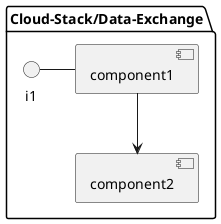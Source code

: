 @startuml

package "Cloud-Stack/Data-Exchange" {
component component1
component component2
interface i1

}
i1 - component1
component1 --> component2
@enduml

